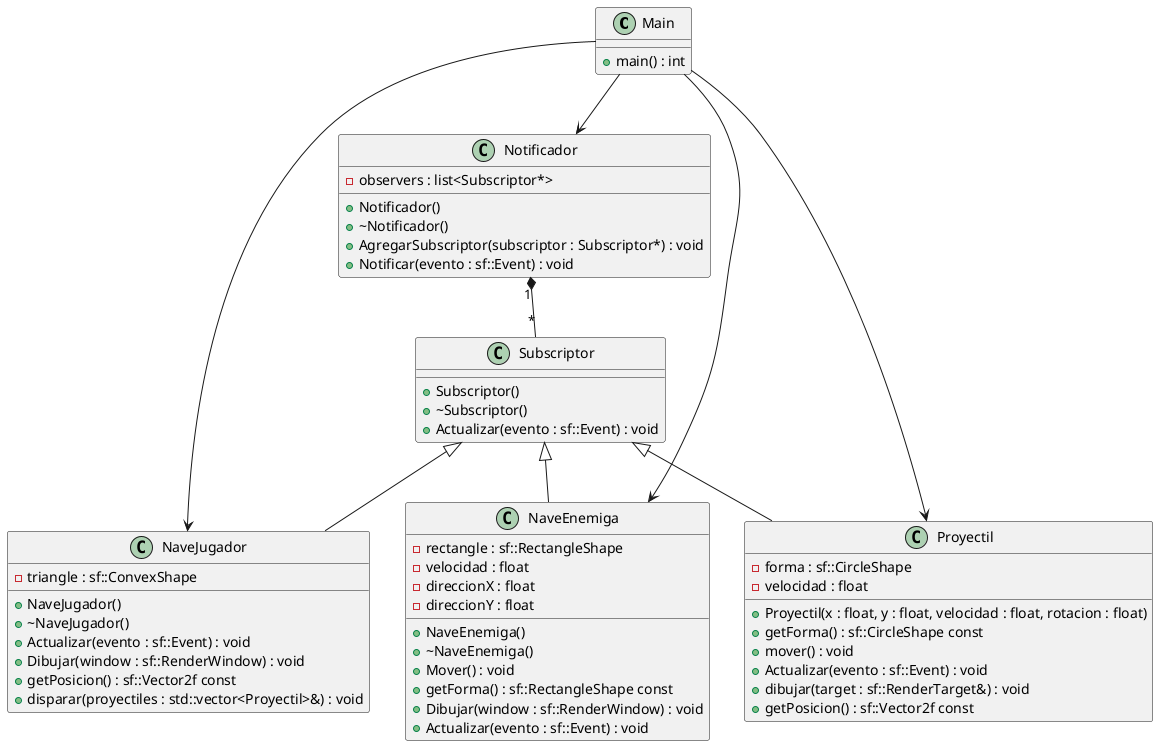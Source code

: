@startuml Computer_Space

class Main {
    +main() : int
}

class NaveJugador {
    -triangle : sf::ConvexShape
    +NaveJugador()
    +~NaveJugador()
    +Actualizar(evento : sf::Event) : void
    +Dibujar(window : sf::RenderWindow) : void
    +getPosicion() : sf::Vector2f const
    +disparar(proyectiles : std::vector<Proyectil>&) : void
}

class NaveEnemiga {
    -rectangle : sf::RectangleShape
    -velocidad : float
    -direccionX : float
    -direccionY : float
    +NaveEnemiga()
    +~NaveEnemiga()
    +Mover() : void
    +getForma() : sf::RectangleShape const
    +Dibujar(window : sf::RenderWindow) : void
    +Actualizar(evento : sf::Event) : void
}

class Proyectil {
    -forma : sf::CircleShape
    -velocidad : float
    +Proyectil(x : float, y : float, velocidad : float, rotacion : float)
    +getForma() : sf::CircleShape const
    +mover() : void
    +Actualizar(evento : sf::Event) : void
    +dibujar(target : sf::RenderTarget&) : void
    +getPosicion() : sf::Vector2f const
}

class Notificador {
    -observers : list<Subscriptor*>
    +Notificador()
    +~Notificador()
    +AgregarSubscriptor(subscriptor : Subscriptor*) : void
    +Notificar(evento : sf::Event) : void
}

class Subscriptor {
    +Subscriptor()
    +~Subscriptor()
    +Actualizar(evento : sf::Event) : void
}

Main --> NaveJugador
Main --> NaveEnemiga
Main --> Notificador
Main --> Proyectil
Notificador "1" *-- "*" Subscriptor
Subscriptor <|-- NaveJugador
Subscriptor <|-- NaveEnemiga
Subscriptor <|-- Proyectil

@enduml